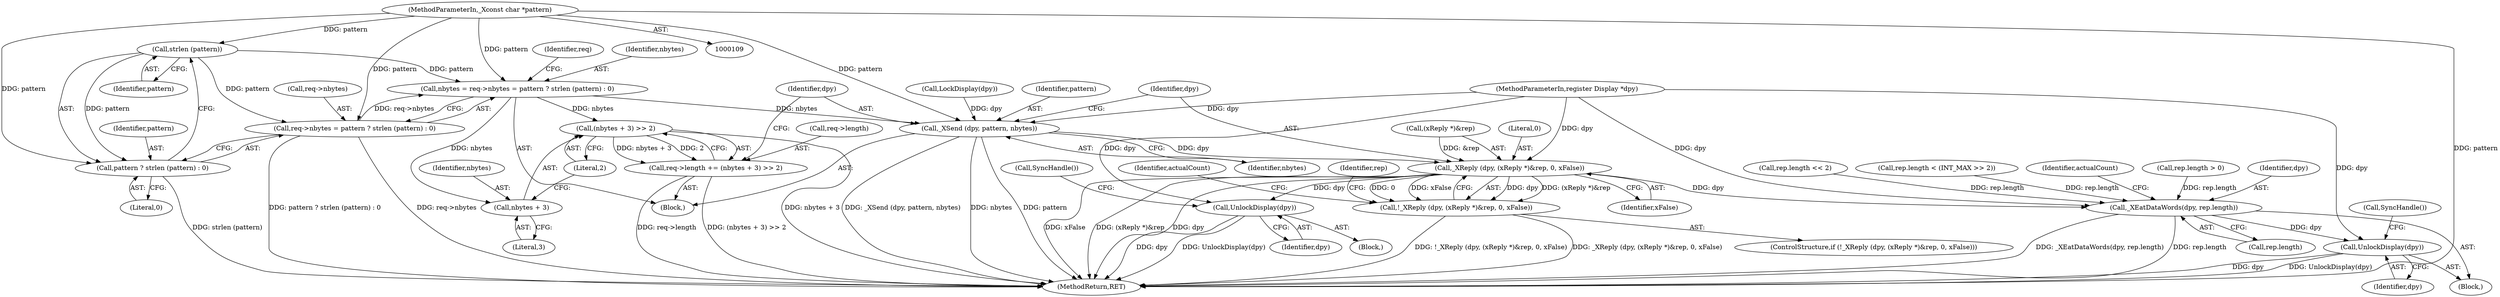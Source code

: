 digraph "0_libx11_b469da1430cdcee06e31c6251b83aede072a1ff0@API" {
"1000156" [label="(Call,strlen (pattern))"];
"1000111" [label="(MethodParameterIn,_Xconst char *pattern)"];
"1000148" [label="(Call,nbytes = req->nbytes = pattern ? strlen (pattern) : 0)"];
"1000163" [label="(Call,(nbytes + 3) >> 2)"];
"1000159" [label="(Call,req->length += (nbytes + 3) >> 2)"];
"1000164" [label="(Call,nbytes + 3)"];
"1000168" [label="(Call,_XSend (dpy, pattern, nbytes))"];
"1000174" [label="(Call,_XReply (dpy, (xReply *)&rep, 0, xFalse))"];
"1000173" [label="(Call,!_XReply (dpy, (xReply *)&rep, 0, xFalse))"];
"1000187" [label="(Call,UnlockDisplay(dpy))"];
"1000247" [label="(Call,_XEatDataWords(dpy, rep.length))"];
"1000256" [label="(Call,UnlockDisplay(dpy))"];
"1000150" [label="(Call,req->nbytes = pattern ? strlen (pattern) : 0)"];
"1000154" [label="(Call,pattern ? strlen (pattern) : 0)"];
"1000185" [label="(Identifier,actualCount)"];
"1000160" [label="(Call,req->length)"];
"1000166" [label="(Literal,3)"];
"1000157" [label="(Identifier,pattern)"];
"1000138" [label="(Call,LockDisplay(dpy))"];
"1000150" [label="(Call,req->nbytes = pattern ? strlen (pattern) : 0)"];
"1000249" [label="(Call,rep.length)"];
"1000156" [label="(Call,strlen (pattern))"];
"1000163" [label="(Call,(nbytes + 3) >> 2)"];
"1000111" [label="(MethodParameterIn,_Xconst char *pattern)"];
"1000158" [label="(Literal,0)"];
"1000225" [label="(Call,rep.length << 2)"];
"1000187" [label="(Call,UnlockDisplay(dpy))"];
"1000161" [label="(Identifier,req)"];
"1000215" [label="(Call,rep.length < (INT_MAX >> 2))"];
"1000175" [label="(Identifier,dpy)"];
"1000257" [label="(Identifier,dpy)"];
"1000155" [label="(Identifier,pattern)"];
"1000176" [label="(Call,(xReply *)&rep)"];
"1000169" [label="(Identifier,dpy)"];
"1000189" [label="(Call,SyncHandle())"];
"1000247" [label="(Call,_XEatDataWords(dpy, rep.length))"];
"1000148" [label="(Call,nbytes = req->nbytes = pattern ? strlen (pattern) : 0)"];
"1000256" [label="(Call,UnlockDisplay(dpy))"];
"1000170" [label="(Identifier,pattern)"];
"1000165" [label="(Identifier,nbytes)"];
"1000168" [label="(Call,_XSend (dpy, pattern, nbytes))"];
"1000188" [label="(Identifier,dpy)"];
"1000181" [label="(Identifier,xFalse)"];
"1000154" [label="(Call,pattern ? strlen (pattern) : 0)"];
"1000242" [label="(Block,)"];
"1000254" [label="(Identifier,actualCount)"];
"1000167" [label="(Literal,2)"];
"1000196" [label="(Identifier,rep)"];
"1000159" [label="(Call,req->length += (nbytes + 3) >> 2)"];
"1000174" [label="(Call,_XReply (dpy, (xReply *)&rep, 0, xFalse))"];
"1000210" [label="(Call,rep.length > 0)"];
"1000149" [label="(Identifier,nbytes)"];
"1000258" [label="(Call,SyncHandle())"];
"1000110" [label="(MethodParameterIn,register Display *dpy)"];
"1000164" [label="(Call,nbytes + 3)"];
"1000172" [label="(ControlStructure,if (!_XReply (dpy, (xReply *)&rep, 0, xFalse)))"];
"1000182" [label="(Block,)"];
"1000173" [label="(Call,!_XReply (dpy, (xReply *)&rep, 0, xFalse))"];
"1000114" [label="(Block,)"];
"1000151" [label="(Call,req->nbytes)"];
"1000180" [label="(Literal,0)"];
"1000356" [label="(MethodReturn,RET)"];
"1000171" [label="(Identifier,nbytes)"];
"1000248" [label="(Identifier,dpy)"];
"1000156" -> "1000154"  [label="AST: "];
"1000156" -> "1000157"  [label="CFG: "];
"1000157" -> "1000156"  [label="AST: "];
"1000154" -> "1000156"  [label="CFG: "];
"1000156" -> "1000148"  [label="DDG: pattern"];
"1000156" -> "1000150"  [label="DDG: pattern"];
"1000156" -> "1000154"  [label="DDG: pattern"];
"1000111" -> "1000156"  [label="DDG: pattern"];
"1000111" -> "1000109"  [label="AST: "];
"1000111" -> "1000356"  [label="DDG: pattern"];
"1000111" -> "1000148"  [label="DDG: pattern"];
"1000111" -> "1000150"  [label="DDG: pattern"];
"1000111" -> "1000154"  [label="DDG: pattern"];
"1000111" -> "1000168"  [label="DDG: pattern"];
"1000148" -> "1000114"  [label="AST: "];
"1000148" -> "1000150"  [label="CFG: "];
"1000149" -> "1000148"  [label="AST: "];
"1000150" -> "1000148"  [label="AST: "];
"1000161" -> "1000148"  [label="CFG: "];
"1000150" -> "1000148"  [label="DDG: req->nbytes"];
"1000148" -> "1000163"  [label="DDG: nbytes"];
"1000148" -> "1000164"  [label="DDG: nbytes"];
"1000148" -> "1000168"  [label="DDG: nbytes"];
"1000163" -> "1000159"  [label="AST: "];
"1000163" -> "1000167"  [label="CFG: "];
"1000164" -> "1000163"  [label="AST: "];
"1000167" -> "1000163"  [label="AST: "];
"1000159" -> "1000163"  [label="CFG: "];
"1000163" -> "1000356"  [label="DDG: nbytes + 3"];
"1000163" -> "1000159"  [label="DDG: nbytes + 3"];
"1000163" -> "1000159"  [label="DDG: 2"];
"1000159" -> "1000114"  [label="AST: "];
"1000160" -> "1000159"  [label="AST: "];
"1000169" -> "1000159"  [label="CFG: "];
"1000159" -> "1000356"  [label="DDG: req->length"];
"1000159" -> "1000356"  [label="DDG: (nbytes + 3) >> 2"];
"1000164" -> "1000166"  [label="CFG: "];
"1000165" -> "1000164"  [label="AST: "];
"1000166" -> "1000164"  [label="AST: "];
"1000167" -> "1000164"  [label="CFG: "];
"1000168" -> "1000114"  [label="AST: "];
"1000168" -> "1000171"  [label="CFG: "];
"1000169" -> "1000168"  [label="AST: "];
"1000170" -> "1000168"  [label="AST: "];
"1000171" -> "1000168"  [label="AST: "];
"1000175" -> "1000168"  [label="CFG: "];
"1000168" -> "1000356"  [label="DDG: _XSend (dpy, pattern, nbytes)"];
"1000168" -> "1000356"  [label="DDG: nbytes"];
"1000168" -> "1000356"  [label="DDG: pattern"];
"1000138" -> "1000168"  [label="DDG: dpy"];
"1000110" -> "1000168"  [label="DDG: dpy"];
"1000168" -> "1000174"  [label="DDG: dpy"];
"1000174" -> "1000173"  [label="AST: "];
"1000174" -> "1000181"  [label="CFG: "];
"1000175" -> "1000174"  [label="AST: "];
"1000176" -> "1000174"  [label="AST: "];
"1000180" -> "1000174"  [label="AST: "];
"1000181" -> "1000174"  [label="AST: "];
"1000173" -> "1000174"  [label="CFG: "];
"1000174" -> "1000356"  [label="DDG: xFalse"];
"1000174" -> "1000356"  [label="DDG: (xReply *)&rep"];
"1000174" -> "1000356"  [label="DDG: dpy"];
"1000174" -> "1000173"  [label="DDG: dpy"];
"1000174" -> "1000173"  [label="DDG: (xReply *)&rep"];
"1000174" -> "1000173"  [label="DDG: 0"];
"1000174" -> "1000173"  [label="DDG: xFalse"];
"1000110" -> "1000174"  [label="DDG: dpy"];
"1000176" -> "1000174"  [label="DDG: &rep"];
"1000174" -> "1000187"  [label="DDG: dpy"];
"1000174" -> "1000247"  [label="DDG: dpy"];
"1000173" -> "1000172"  [label="AST: "];
"1000185" -> "1000173"  [label="CFG: "];
"1000196" -> "1000173"  [label="CFG: "];
"1000173" -> "1000356"  [label="DDG: !_XReply (dpy, (xReply *)&rep, 0, xFalse)"];
"1000173" -> "1000356"  [label="DDG: _XReply (dpy, (xReply *)&rep, 0, xFalse)"];
"1000187" -> "1000182"  [label="AST: "];
"1000187" -> "1000188"  [label="CFG: "];
"1000188" -> "1000187"  [label="AST: "];
"1000189" -> "1000187"  [label="CFG: "];
"1000187" -> "1000356"  [label="DDG: dpy"];
"1000187" -> "1000356"  [label="DDG: UnlockDisplay(dpy)"];
"1000110" -> "1000187"  [label="DDG: dpy"];
"1000247" -> "1000242"  [label="AST: "];
"1000247" -> "1000249"  [label="CFG: "];
"1000248" -> "1000247"  [label="AST: "];
"1000249" -> "1000247"  [label="AST: "];
"1000254" -> "1000247"  [label="CFG: "];
"1000247" -> "1000356"  [label="DDG: _XEatDataWords(dpy, rep.length)"];
"1000247" -> "1000356"  [label="DDG: rep.length"];
"1000110" -> "1000247"  [label="DDG: dpy"];
"1000215" -> "1000247"  [label="DDG: rep.length"];
"1000225" -> "1000247"  [label="DDG: rep.length"];
"1000210" -> "1000247"  [label="DDG: rep.length"];
"1000247" -> "1000256"  [label="DDG: dpy"];
"1000256" -> "1000242"  [label="AST: "];
"1000256" -> "1000257"  [label="CFG: "];
"1000257" -> "1000256"  [label="AST: "];
"1000258" -> "1000256"  [label="CFG: "];
"1000256" -> "1000356"  [label="DDG: dpy"];
"1000256" -> "1000356"  [label="DDG: UnlockDisplay(dpy)"];
"1000110" -> "1000256"  [label="DDG: dpy"];
"1000150" -> "1000154"  [label="CFG: "];
"1000151" -> "1000150"  [label="AST: "];
"1000154" -> "1000150"  [label="AST: "];
"1000150" -> "1000356"  [label="DDG: req->nbytes"];
"1000150" -> "1000356"  [label="DDG: pattern ? strlen (pattern) : 0"];
"1000154" -> "1000158"  [label="CFG: "];
"1000155" -> "1000154"  [label="AST: "];
"1000158" -> "1000154"  [label="AST: "];
"1000154" -> "1000356"  [label="DDG: strlen (pattern)"];
}
